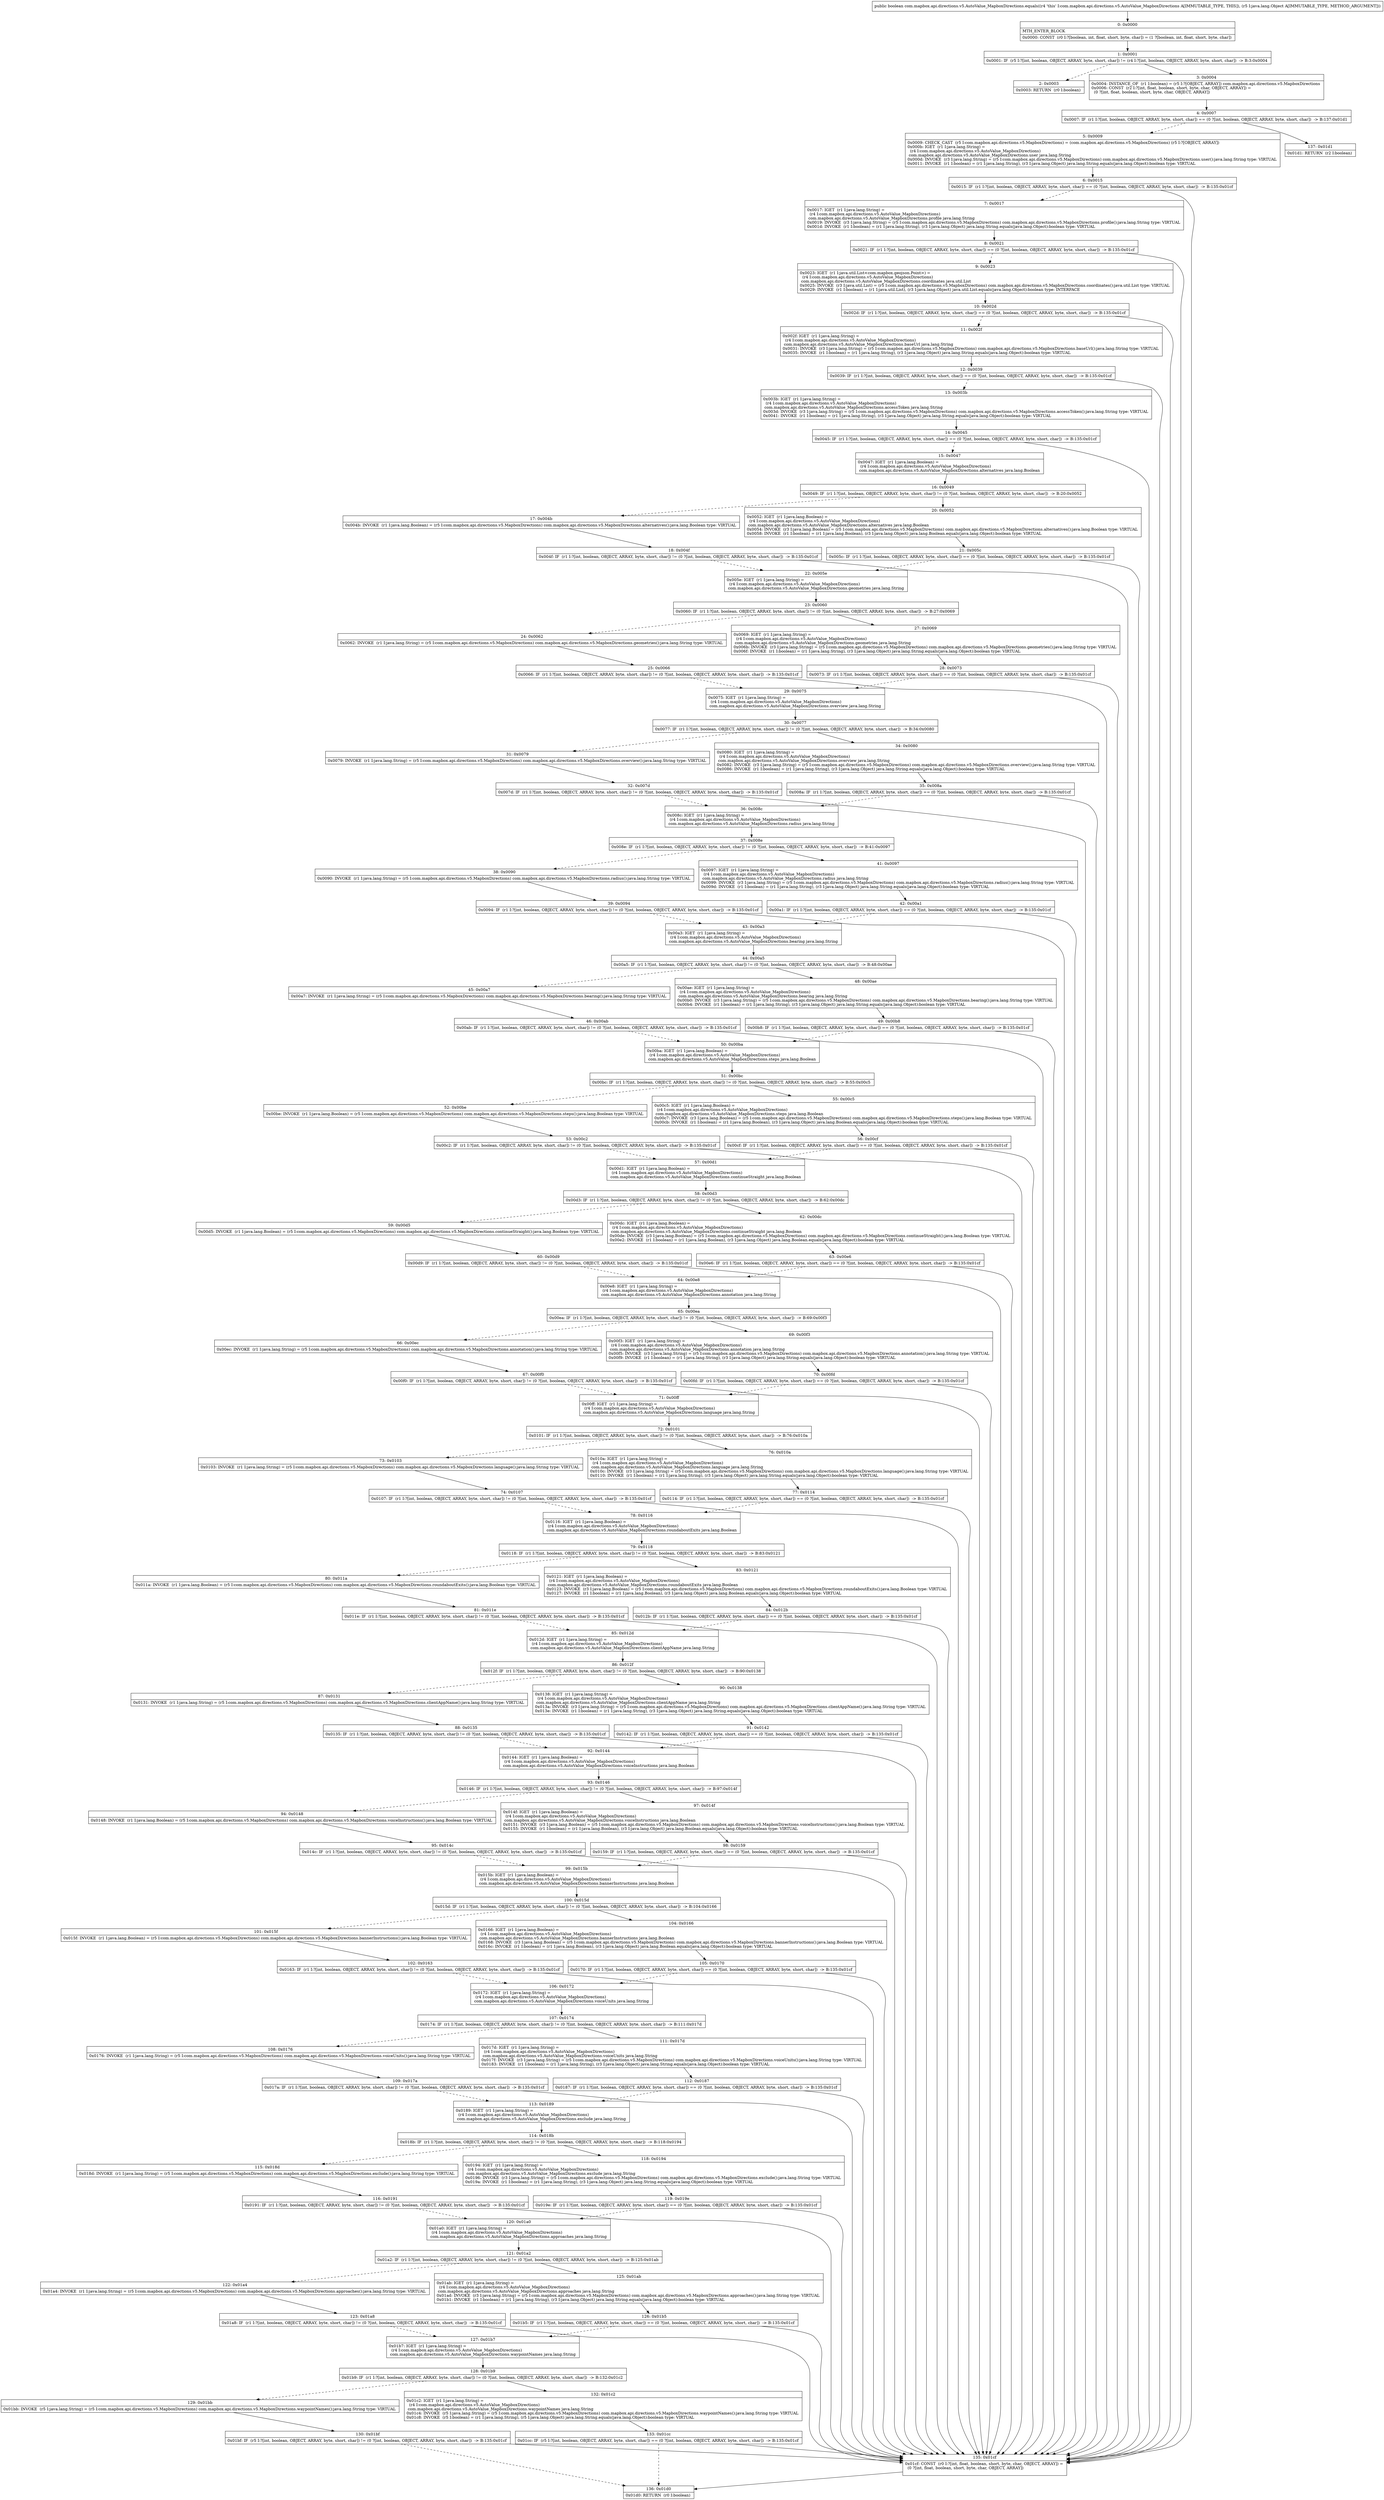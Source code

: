digraph "CFG forcom.mapbox.api.directions.v5.AutoValue_MapboxDirections.equals(Ljava\/lang\/Object;)Z" {
Node_0 [shape=record,label="{0\:\ 0x0000|MTH_ENTER_BLOCK\l|0x0000: CONST  (r0 I:?[boolean, int, float, short, byte, char]) = (1 ?[boolean, int, float, short, byte, char]) \l}"];
Node_1 [shape=record,label="{1\:\ 0x0001|0x0001: IF  (r5 I:?[int, boolean, OBJECT, ARRAY, byte, short, char]) != (r4 I:?[int, boolean, OBJECT, ARRAY, byte, short, char])  \-\> B:3:0x0004 \l}"];
Node_2 [shape=record,label="{2\:\ 0x0003|0x0003: RETURN  (r0 I:boolean) \l}"];
Node_3 [shape=record,label="{3\:\ 0x0004|0x0004: INSTANCE_OF  (r1 I:boolean) = (r5 I:?[OBJECT, ARRAY]) com.mapbox.api.directions.v5.MapboxDirections \l0x0006: CONST  (r2 I:?[int, float, boolean, short, byte, char, OBJECT, ARRAY]) = \l  (0 ?[int, float, boolean, short, byte, char, OBJECT, ARRAY])\l \l}"];
Node_4 [shape=record,label="{4\:\ 0x0007|0x0007: IF  (r1 I:?[int, boolean, OBJECT, ARRAY, byte, short, char]) == (0 ?[int, boolean, OBJECT, ARRAY, byte, short, char])  \-\> B:137:0x01d1 \l}"];
Node_5 [shape=record,label="{5\:\ 0x0009|0x0009: CHECK_CAST  (r5 I:com.mapbox.api.directions.v5.MapboxDirections) = (com.mapbox.api.directions.v5.MapboxDirections) (r5 I:?[OBJECT, ARRAY]) \l0x000b: IGET  (r1 I:java.lang.String) = \l  (r4 I:com.mapbox.api.directions.v5.AutoValue_MapboxDirections)\l com.mapbox.api.directions.v5.AutoValue_MapboxDirections.user java.lang.String \l0x000d: INVOKE  (r3 I:java.lang.String) = (r5 I:com.mapbox.api.directions.v5.MapboxDirections) com.mapbox.api.directions.v5.MapboxDirections.user():java.lang.String type: VIRTUAL \l0x0011: INVOKE  (r1 I:boolean) = (r1 I:java.lang.String), (r3 I:java.lang.Object) java.lang.String.equals(java.lang.Object):boolean type: VIRTUAL \l}"];
Node_6 [shape=record,label="{6\:\ 0x0015|0x0015: IF  (r1 I:?[int, boolean, OBJECT, ARRAY, byte, short, char]) == (0 ?[int, boolean, OBJECT, ARRAY, byte, short, char])  \-\> B:135:0x01cf \l}"];
Node_7 [shape=record,label="{7\:\ 0x0017|0x0017: IGET  (r1 I:java.lang.String) = \l  (r4 I:com.mapbox.api.directions.v5.AutoValue_MapboxDirections)\l com.mapbox.api.directions.v5.AutoValue_MapboxDirections.profile java.lang.String \l0x0019: INVOKE  (r3 I:java.lang.String) = (r5 I:com.mapbox.api.directions.v5.MapboxDirections) com.mapbox.api.directions.v5.MapboxDirections.profile():java.lang.String type: VIRTUAL \l0x001d: INVOKE  (r1 I:boolean) = (r1 I:java.lang.String), (r3 I:java.lang.Object) java.lang.String.equals(java.lang.Object):boolean type: VIRTUAL \l}"];
Node_8 [shape=record,label="{8\:\ 0x0021|0x0021: IF  (r1 I:?[int, boolean, OBJECT, ARRAY, byte, short, char]) == (0 ?[int, boolean, OBJECT, ARRAY, byte, short, char])  \-\> B:135:0x01cf \l}"];
Node_9 [shape=record,label="{9\:\ 0x0023|0x0023: IGET  (r1 I:java.util.List\<com.mapbox.geojson.Point\>) = \l  (r4 I:com.mapbox.api.directions.v5.AutoValue_MapboxDirections)\l com.mapbox.api.directions.v5.AutoValue_MapboxDirections.coordinates java.util.List \l0x0025: INVOKE  (r3 I:java.util.List) = (r5 I:com.mapbox.api.directions.v5.MapboxDirections) com.mapbox.api.directions.v5.MapboxDirections.coordinates():java.util.List type: VIRTUAL \l0x0029: INVOKE  (r1 I:boolean) = (r1 I:java.util.List), (r3 I:java.lang.Object) java.util.List.equals(java.lang.Object):boolean type: INTERFACE \l}"];
Node_10 [shape=record,label="{10\:\ 0x002d|0x002d: IF  (r1 I:?[int, boolean, OBJECT, ARRAY, byte, short, char]) == (0 ?[int, boolean, OBJECT, ARRAY, byte, short, char])  \-\> B:135:0x01cf \l}"];
Node_11 [shape=record,label="{11\:\ 0x002f|0x002f: IGET  (r1 I:java.lang.String) = \l  (r4 I:com.mapbox.api.directions.v5.AutoValue_MapboxDirections)\l com.mapbox.api.directions.v5.AutoValue_MapboxDirections.baseUrl java.lang.String \l0x0031: INVOKE  (r3 I:java.lang.String) = (r5 I:com.mapbox.api.directions.v5.MapboxDirections) com.mapbox.api.directions.v5.MapboxDirections.baseUrl():java.lang.String type: VIRTUAL \l0x0035: INVOKE  (r1 I:boolean) = (r1 I:java.lang.String), (r3 I:java.lang.Object) java.lang.String.equals(java.lang.Object):boolean type: VIRTUAL \l}"];
Node_12 [shape=record,label="{12\:\ 0x0039|0x0039: IF  (r1 I:?[int, boolean, OBJECT, ARRAY, byte, short, char]) == (0 ?[int, boolean, OBJECT, ARRAY, byte, short, char])  \-\> B:135:0x01cf \l}"];
Node_13 [shape=record,label="{13\:\ 0x003b|0x003b: IGET  (r1 I:java.lang.String) = \l  (r4 I:com.mapbox.api.directions.v5.AutoValue_MapboxDirections)\l com.mapbox.api.directions.v5.AutoValue_MapboxDirections.accessToken java.lang.String \l0x003d: INVOKE  (r3 I:java.lang.String) = (r5 I:com.mapbox.api.directions.v5.MapboxDirections) com.mapbox.api.directions.v5.MapboxDirections.accessToken():java.lang.String type: VIRTUAL \l0x0041: INVOKE  (r1 I:boolean) = (r1 I:java.lang.String), (r3 I:java.lang.Object) java.lang.String.equals(java.lang.Object):boolean type: VIRTUAL \l}"];
Node_14 [shape=record,label="{14\:\ 0x0045|0x0045: IF  (r1 I:?[int, boolean, OBJECT, ARRAY, byte, short, char]) == (0 ?[int, boolean, OBJECT, ARRAY, byte, short, char])  \-\> B:135:0x01cf \l}"];
Node_15 [shape=record,label="{15\:\ 0x0047|0x0047: IGET  (r1 I:java.lang.Boolean) = \l  (r4 I:com.mapbox.api.directions.v5.AutoValue_MapboxDirections)\l com.mapbox.api.directions.v5.AutoValue_MapboxDirections.alternatives java.lang.Boolean \l}"];
Node_16 [shape=record,label="{16\:\ 0x0049|0x0049: IF  (r1 I:?[int, boolean, OBJECT, ARRAY, byte, short, char]) != (0 ?[int, boolean, OBJECT, ARRAY, byte, short, char])  \-\> B:20:0x0052 \l}"];
Node_17 [shape=record,label="{17\:\ 0x004b|0x004b: INVOKE  (r1 I:java.lang.Boolean) = (r5 I:com.mapbox.api.directions.v5.MapboxDirections) com.mapbox.api.directions.v5.MapboxDirections.alternatives():java.lang.Boolean type: VIRTUAL \l}"];
Node_18 [shape=record,label="{18\:\ 0x004f|0x004f: IF  (r1 I:?[int, boolean, OBJECT, ARRAY, byte, short, char]) != (0 ?[int, boolean, OBJECT, ARRAY, byte, short, char])  \-\> B:135:0x01cf \l}"];
Node_20 [shape=record,label="{20\:\ 0x0052|0x0052: IGET  (r1 I:java.lang.Boolean) = \l  (r4 I:com.mapbox.api.directions.v5.AutoValue_MapboxDirections)\l com.mapbox.api.directions.v5.AutoValue_MapboxDirections.alternatives java.lang.Boolean \l0x0054: INVOKE  (r3 I:java.lang.Boolean) = (r5 I:com.mapbox.api.directions.v5.MapboxDirections) com.mapbox.api.directions.v5.MapboxDirections.alternatives():java.lang.Boolean type: VIRTUAL \l0x0058: INVOKE  (r1 I:boolean) = (r1 I:java.lang.Boolean), (r3 I:java.lang.Object) java.lang.Boolean.equals(java.lang.Object):boolean type: VIRTUAL \l}"];
Node_21 [shape=record,label="{21\:\ 0x005c|0x005c: IF  (r1 I:?[int, boolean, OBJECT, ARRAY, byte, short, char]) == (0 ?[int, boolean, OBJECT, ARRAY, byte, short, char])  \-\> B:135:0x01cf \l}"];
Node_22 [shape=record,label="{22\:\ 0x005e|0x005e: IGET  (r1 I:java.lang.String) = \l  (r4 I:com.mapbox.api.directions.v5.AutoValue_MapboxDirections)\l com.mapbox.api.directions.v5.AutoValue_MapboxDirections.geometries java.lang.String \l}"];
Node_23 [shape=record,label="{23\:\ 0x0060|0x0060: IF  (r1 I:?[int, boolean, OBJECT, ARRAY, byte, short, char]) != (0 ?[int, boolean, OBJECT, ARRAY, byte, short, char])  \-\> B:27:0x0069 \l}"];
Node_24 [shape=record,label="{24\:\ 0x0062|0x0062: INVOKE  (r1 I:java.lang.String) = (r5 I:com.mapbox.api.directions.v5.MapboxDirections) com.mapbox.api.directions.v5.MapboxDirections.geometries():java.lang.String type: VIRTUAL \l}"];
Node_25 [shape=record,label="{25\:\ 0x0066|0x0066: IF  (r1 I:?[int, boolean, OBJECT, ARRAY, byte, short, char]) != (0 ?[int, boolean, OBJECT, ARRAY, byte, short, char])  \-\> B:135:0x01cf \l}"];
Node_27 [shape=record,label="{27\:\ 0x0069|0x0069: IGET  (r1 I:java.lang.String) = \l  (r4 I:com.mapbox.api.directions.v5.AutoValue_MapboxDirections)\l com.mapbox.api.directions.v5.AutoValue_MapboxDirections.geometries java.lang.String \l0x006b: INVOKE  (r3 I:java.lang.String) = (r5 I:com.mapbox.api.directions.v5.MapboxDirections) com.mapbox.api.directions.v5.MapboxDirections.geometries():java.lang.String type: VIRTUAL \l0x006f: INVOKE  (r1 I:boolean) = (r1 I:java.lang.String), (r3 I:java.lang.Object) java.lang.String.equals(java.lang.Object):boolean type: VIRTUAL \l}"];
Node_28 [shape=record,label="{28\:\ 0x0073|0x0073: IF  (r1 I:?[int, boolean, OBJECT, ARRAY, byte, short, char]) == (0 ?[int, boolean, OBJECT, ARRAY, byte, short, char])  \-\> B:135:0x01cf \l}"];
Node_29 [shape=record,label="{29\:\ 0x0075|0x0075: IGET  (r1 I:java.lang.String) = \l  (r4 I:com.mapbox.api.directions.v5.AutoValue_MapboxDirections)\l com.mapbox.api.directions.v5.AutoValue_MapboxDirections.overview java.lang.String \l}"];
Node_30 [shape=record,label="{30\:\ 0x0077|0x0077: IF  (r1 I:?[int, boolean, OBJECT, ARRAY, byte, short, char]) != (0 ?[int, boolean, OBJECT, ARRAY, byte, short, char])  \-\> B:34:0x0080 \l}"];
Node_31 [shape=record,label="{31\:\ 0x0079|0x0079: INVOKE  (r1 I:java.lang.String) = (r5 I:com.mapbox.api.directions.v5.MapboxDirections) com.mapbox.api.directions.v5.MapboxDirections.overview():java.lang.String type: VIRTUAL \l}"];
Node_32 [shape=record,label="{32\:\ 0x007d|0x007d: IF  (r1 I:?[int, boolean, OBJECT, ARRAY, byte, short, char]) != (0 ?[int, boolean, OBJECT, ARRAY, byte, short, char])  \-\> B:135:0x01cf \l}"];
Node_34 [shape=record,label="{34\:\ 0x0080|0x0080: IGET  (r1 I:java.lang.String) = \l  (r4 I:com.mapbox.api.directions.v5.AutoValue_MapboxDirections)\l com.mapbox.api.directions.v5.AutoValue_MapboxDirections.overview java.lang.String \l0x0082: INVOKE  (r3 I:java.lang.String) = (r5 I:com.mapbox.api.directions.v5.MapboxDirections) com.mapbox.api.directions.v5.MapboxDirections.overview():java.lang.String type: VIRTUAL \l0x0086: INVOKE  (r1 I:boolean) = (r1 I:java.lang.String), (r3 I:java.lang.Object) java.lang.String.equals(java.lang.Object):boolean type: VIRTUAL \l}"];
Node_35 [shape=record,label="{35\:\ 0x008a|0x008a: IF  (r1 I:?[int, boolean, OBJECT, ARRAY, byte, short, char]) == (0 ?[int, boolean, OBJECT, ARRAY, byte, short, char])  \-\> B:135:0x01cf \l}"];
Node_36 [shape=record,label="{36\:\ 0x008c|0x008c: IGET  (r1 I:java.lang.String) = \l  (r4 I:com.mapbox.api.directions.v5.AutoValue_MapboxDirections)\l com.mapbox.api.directions.v5.AutoValue_MapboxDirections.radius java.lang.String \l}"];
Node_37 [shape=record,label="{37\:\ 0x008e|0x008e: IF  (r1 I:?[int, boolean, OBJECT, ARRAY, byte, short, char]) != (0 ?[int, boolean, OBJECT, ARRAY, byte, short, char])  \-\> B:41:0x0097 \l}"];
Node_38 [shape=record,label="{38\:\ 0x0090|0x0090: INVOKE  (r1 I:java.lang.String) = (r5 I:com.mapbox.api.directions.v5.MapboxDirections) com.mapbox.api.directions.v5.MapboxDirections.radius():java.lang.String type: VIRTUAL \l}"];
Node_39 [shape=record,label="{39\:\ 0x0094|0x0094: IF  (r1 I:?[int, boolean, OBJECT, ARRAY, byte, short, char]) != (0 ?[int, boolean, OBJECT, ARRAY, byte, short, char])  \-\> B:135:0x01cf \l}"];
Node_41 [shape=record,label="{41\:\ 0x0097|0x0097: IGET  (r1 I:java.lang.String) = \l  (r4 I:com.mapbox.api.directions.v5.AutoValue_MapboxDirections)\l com.mapbox.api.directions.v5.AutoValue_MapboxDirections.radius java.lang.String \l0x0099: INVOKE  (r3 I:java.lang.String) = (r5 I:com.mapbox.api.directions.v5.MapboxDirections) com.mapbox.api.directions.v5.MapboxDirections.radius():java.lang.String type: VIRTUAL \l0x009d: INVOKE  (r1 I:boolean) = (r1 I:java.lang.String), (r3 I:java.lang.Object) java.lang.String.equals(java.lang.Object):boolean type: VIRTUAL \l}"];
Node_42 [shape=record,label="{42\:\ 0x00a1|0x00a1: IF  (r1 I:?[int, boolean, OBJECT, ARRAY, byte, short, char]) == (0 ?[int, boolean, OBJECT, ARRAY, byte, short, char])  \-\> B:135:0x01cf \l}"];
Node_43 [shape=record,label="{43\:\ 0x00a3|0x00a3: IGET  (r1 I:java.lang.String) = \l  (r4 I:com.mapbox.api.directions.v5.AutoValue_MapboxDirections)\l com.mapbox.api.directions.v5.AutoValue_MapboxDirections.bearing java.lang.String \l}"];
Node_44 [shape=record,label="{44\:\ 0x00a5|0x00a5: IF  (r1 I:?[int, boolean, OBJECT, ARRAY, byte, short, char]) != (0 ?[int, boolean, OBJECT, ARRAY, byte, short, char])  \-\> B:48:0x00ae \l}"];
Node_45 [shape=record,label="{45\:\ 0x00a7|0x00a7: INVOKE  (r1 I:java.lang.String) = (r5 I:com.mapbox.api.directions.v5.MapboxDirections) com.mapbox.api.directions.v5.MapboxDirections.bearing():java.lang.String type: VIRTUAL \l}"];
Node_46 [shape=record,label="{46\:\ 0x00ab|0x00ab: IF  (r1 I:?[int, boolean, OBJECT, ARRAY, byte, short, char]) != (0 ?[int, boolean, OBJECT, ARRAY, byte, short, char])  \-\> B:135:0x01cf \l}"];
Node_48 [shape=record,label="{48\:\ 0x00ae|0x00ae: IGET  (r1 I:java.lang.String) = \l  (r4 I:com.mapbox.api.directions.v5.AutoValue_MapboxDirections)\l com.mapbox.api.directions.v5.AutoValue_MapboxDirections.bearing java.lang.String \l0x00b0: INVOKE  (r3 I:java.lang.String) = (r5 I:com.mapbox.api.directions.v5.MapboxDirections) com.mapbox.api.directions.v5.MapboxDirections.bearing():java.lang.String type: VIRTUAL \l0x00b4: INVOKE  (r1 I:boolean) = (r1 I:java.lang.String), (r3 I:java.lang.Object) java.lang.String.equals(java.lang.Object):boolean type: VIRTUAL \l}"];
Node_49 [shape=record,label="{49\:\ 0x00b8|0x00b8: IF  (r1 I:?[int, boolean, OBJECT, ARRAY, byte, short, char]) == (0 ?[int, boolean, OBJECT, ARRAY, byte, short, char])  \-\> B:135:0x01cf \l}"];
Node_50 [shape=record,label="{50\:\ 0x00ba|0x00ba: IGET  (r1 I:java.lang.Boolean) = \l  (r4 I:com.mapbox.api.directions.v5.AutoValue_MapboxDirections)\l com.mapbox.api.directions.v5.AutoValue_MapboxDirections.steps java.lang.Boolean \l}"];
Node_51 [shape=record,label="{51\:\ 0x00bc|0x00bc: IF  (r1 I:?[int, boolean, OBJECT, ARRAY, byte, short, char]) != (0 ?[int, boolean, OBJECT, ARRAY, byte, short, char])  \-\> B:55:0x00c5 \l}"];
Node_52 [shape=record,label="{52\:\ 0x00be|0x00be: INVOKE  (r1 I:java.lang.Boolean) = (r5 I:com.mapbox.api.directions.v5.MapboxDirections) com.mapbox.api.directions.v5.MapboxDirections.steps():java.lang.Boolean type: VIRTUAL \l}"];
Node_53 [shape=record,label="{53\:\ 0x00c2|0x00c2: IF  (r1 I:?[int, boolean, OBJECT, ARRAY, byte, short, char]) != (0 ?[int, boolean, OBJECT, ARRAY, byte, short, char])  \-\> B:135:0x01cf \l}"];
Node_55 [shape=record,label="{55\:\ 0x00c5|0x00c5: IGET  (r1 I:java.lang.Boolean) = \l  (r4 I:com.mapbox.api.directions.v5.AutoValue_MapboxDirections)\l com.mapbox.api.directions.v5.AutoValue_MapboxDirections.steps java.lang.Boolean \l0x00c7: INVOKE  (r3 I:java.lang.Boolean) = (r5 I:com.mapbox.api.directions.v5.MapboxDirections) com.mapbox.api.directions.v5.MapboxDirections.steps():java.lang.Boolean type: VIRTUAL \l0x00cb: INVOKE  (r1 I:boolean) = (r1 I:java.lang.Boolean), (r3 I:java.lang.Object) java.lang.Boolean.equals(java.lang.Object):boolean type: VIRTUAL \l}"];
Node_56 [shape=record,label="{56\:\ 0x00cf|0x00cf: IF  (r1 I:?[int, boolean, OBJECT, ARRAY, byte, short, char]) == (0 ?[int, boolean, OBJECT, ARRAY, byte, short, char])  \-\> B:135:0x01cf \l}"];
Node_57 [shape=record,label="{57\:\ 0x00d1|0x00d1: IGET  (r1 I:java.lang.Boolean) = \l  (r4 I:com.mapbox.api.directions.v5.AutoValue_MapboxDirections)\l com.mapbox.api.directions.v5.AutoValue_MapboxDirections.continueStraight java.lang.Boolean \l}"];
Node_58 [shape=record,label="{58\:\ 0x00d3|0x00d3: IF  (r1 I:?[int, boolean, OBJECT, ARRAY, byte, short, char]) != (0 ?[int, boolean, OBJECT, ARRAY, byte, short, char])  \-\> B:62:0x00dc \l}"];
Node_59 [shape=record,label="{59\:\ 0x00d5|0x00d5: INVOKE  (r1 I:java.lang.Boolean) = (r5 I:com.mapbox.api.directions.v5.MapboxDirections) com.mapbox.api.directions.v5.MapboxDirections.continueStraight():java.lang.Boolean type: VIRTUAL \l}"];
Node_60 [shape=record,label="{60\:\ 0x00d9|0x00d9: IF  (r1 I:?[int, boolean, OBJECT, ARRAY, byte, short, char]) != (0 ?[int, boolean, OBJECT, ARRAY, byte, short, char])  \-\> B:135:0x01cf \l}"];
Node_62 [shape=record,label="{62\:\ 0x00dc|0x00dc: IGET  (r1 I:java.lang.Boolean) = \l  (r4 I:com.mapbox.api.directions.v5.AutoValue_MapboxDirections)\l com.mapbox.api.directions.v5.AutoValue_MapboxDirections.continueStraight java.lang.Boolean \l0x00de: INVOKE  (r3 I:java.lang.Boolean) = (r5 I:com.mapbox.api.directions.v5.MapboxDirections) com.mapbox.api.directions.v5.MapboxDirections.continueStraight():java.lang.Boolean type: VIRTUAL \l0x00e2: INVOKE  (r1 I:boolean) = (r1 I:java.lang.Boolean), (r3 I:java.lang.Object) java.lang.Boolean.equals(java.lang.Object):boolean type: VIRTUAL \l}"];
Node_63 [shape=record,label="{63\:\ 0x00e6|0x00e6: IF  (r1 I:?[int, boolean, OBJECT, ARRAY, byte, short, char]) == (0 ?[int, boolean, OBJECT, ARRAY, byte, short, char])  \-\> B:135:0x01cf \l}"];
Node_64 [shape=record,label="{64\:\ 0x00e8|0x00e8: IGET  (r1 I:java.lang.String) = \l  (r4 I:com.mapbox.api.directions.v5.AutoValue_MapboxDirections)\l com.mapbox.api.directions.v5.AutoValue_MapboxDirections.annotation java.lang.String \l}"];
Node_65 [shape=record,label="{65\:\ 0x00ea|0x00ea: IF  (r1 I:?[int, boolean, OBJECT, ARRAY, byte, short, char]) != (0 ?[int, boolean, OBJECT, ARRAY, byte, short, char])  \-\> B:69:0x00f3 \l}"];
Node_66 [shape=record,label="{66\:\ 0x00ec|0x00ec: INVOKE  (r1 I:java.lang.String) = (r5 I:com.mapbox.api.directions.v5.MapboxDirections) com.mapbox.api.directions.v5.MapboxDirections.annotation():java.lang.String type: VIRTUAL \l}"];
Node_67 [shape=record,label="{67\:\ 0x00f0|0x00f0: IF  (r1 I:?[int, boolean, OBJECT, ARRAY, byte, short, char]) != (0 ?[int, boolean, OBJECT, ARRAY, byte, short, char])  \-\> B:135:0x01cf \l}"];
Node_69 [shape=record,label="{69\:\ 0x00f3|0x00f3: IGET  (r1 I:java.lang.String) = \l  (r4 I:com.mapbox.api.directions.v5.AutoValue_MapboxDirections)\l com.mapbox.api.directions.v5.AutoValue_MapboxDirections.annotation java.lang.String \l0x00f5: INVOKE  (r3 I:java.lang.String) = (r5 I:com.mapbox.api.directions.v5.MapboxDirections) com.mapbox.api.directions.v5.MapboxDirections.annotation():java.lang.String type: VIRTUAL \l0x00f9: INVOKE  (r1 I:boolean) = (r1 I:java.lang.String), (r3 I:java.lang.Object) java.lang.String.equals(java.lang.Object):boolean type: VIRTUAL \l}"];
Node_70 [shape=record,label="{70\:\ 0x00fd|0x00fd: IF  (r1 I:?[int, boolean, OBJECT, ARRAY, byte, short, char]) == (0 ?[int, boolean, OBJECT, ARRAY, byte, short, char])  \-\> B:135:0x01cf \l}"];
Node_71 [shape=record,label="{71\:\ 0x00ff|0x00ff: IGET  (r1 I:java.lang.String) = \l  (r4 I:com.mapbox.api.directions.v5.AutoValue_MapboxDirections)\l com.mapbox.api.directions.v5.AutoValue_MapboxDirections.language java.lang.String \l}"];
Node_72 [shape=record,label="{72\:\ 0x0101|0x0101: IF  (r1 I:?[int, boolean, OBJECT, ARRAY, byte, short, char]) != (0 ?[int, boolean, OBJECT, ARRAY, byte, short, char])  \-\> B:76:0x010a \l}"];
Node_73 [shape=record,label="{73\:\ 0x0103|0x0103: INVOKE  (r1 I:java.lang.String) = (r5 I:com.mapbox.api.directions.v5.MapboxDirections) com.mapbox.api.directions.v5.MapboxDirections.language():java.lang.String type: VIRTUAL \l}"];
Node_74 [shape=record,label="{74\:\ 0x0107|0x0107: IF  (r1 I:?[int, boolean, OBJECT, ARRAY, byte, short, char]) != (0 ?[int, boolean, OBJECT, ARRAY, byte, short, char])  \-\> B:135:0x01cf \l}"];
Node_76 [shape=record,label="{76\:\ 0x010a|0x010a: IGET  (r1 I:java.lang.String) = \l  (r4 I:com.mapbox.api.directions.v5.AutoValue_MapboxDirections)\l com.mapbox.api.directions.v5.AutoValue_MapboxDirections.language java.lang.String \l0x010c: INVOKE  (r3 I:java.lang.String) = (r5 I:com.mapbox.api.directions.v5.MapboxDirections) com.mapbox.api.directions.v5.MapboxDirections.language():java.lang.String type: VIRTUAL \l0x0110: INVOKE  (r1 I:boolean) = (r1 I:java.lang.String), (r3 I:java.lang.Object) java.lang.String.equals(java.lang.Object):boolean type: VIRTUAL \l}"];
Node_77 [shape=record,label="{77\:\ 0x0114|0x0114: IF  (r1 I:?[int, boolean, OBJECT, ARRAY, byte, short, char]) == (0 ?[int, boolean, OBJECT, ARRAY, byte, short, char])  \-\> B:135:0x01cf \l}"];
Node_78 [shape=record,label="{78\:\ 0x0116|0x0116: IGET  (r1 I:java.lang.Boolean) = \l  (r4 I:com.mapbox.api.directions.v5.AutoValue_MapboxDirections)\l com.mapbox.api.directions.v5.AutoValue_MapboxDirections.roundaboutExits java.lang.Boolean \l}"];
Node_79 [shape=record,label="{79\:\ 0x0118|0x0118: IF  (r1 I:?[int, boolean, OBJECT, ARRAY, byte, short, char]) != (0 ?[int, boolean, OBJECT, ARRAY, byte, short, char])  \-\> B:83:0x0121 \l}"];
Node_80 [shape=record,label="{80\:\ 0x011a|0x011a: INVOKE  (r1 I:java.lang.Boolean) = (r5 I:com.mapbox.api.directions.v5.MapboxDirections) com.mapbox.api.directions.v5.MapboxDirections.roundaboutExits():java.lang.Boolean type: VIRTUAL \l}"];
Node_81 [shape=record,label="{81\:\ 0x011e|0x011e: IF  (r1 I:?[int, boolean, OBJECT, ARRAY, byte, short, char]) != (0 ?[int, boolean, OBJECT, ARRAY, byte, short, char])  \-\> B:135:0x01cf \l}"];
Node_83 [shape=record,label="{83\:\ 0x0121|0x0121: IGET  (r1 I:java.lang.Boolean) = \l  (r4 I:com.mapbox.api.directions.v5.AutoValue_MapboxDirections)\l com.mapbox.api.directions.v5.AutoValue_MapboxDirections.roundaboutExits java.lang.Boolean \l0x0123: INVOKE  (r3 I:java.lang.Boolean) = (r5 I:com.mapbox.api.directions.v5.MapboxDirections) com.mapbox.api.directions.v5.MapboxDirections.roundaboutExits():java.lang.Boolean type: VIRTUAL \l0x0127: INVOKE  (r1 I:boolean) = (r1 I:java.lang.Boolean), (r3 I:java.lang.Object) java.lang.Boolean.equals(java.lang.Object):boolean type: VIRTUAL \l}"];
Node_84 [shape=record,label="{84\:\ 0x012b|0x012b: IF  (r1 I:?[int, boolean, OBJECT, ARRAY, byte, short, char]) == (0 ?[int, boolean, OBJECT, ARRAY, byte, short, char])  \-\> B:135:0x01cf \l}"];
Node_85 [shape=record,label="{85\:\ 0x012d|0x012d: IGET  (r1 I:java.lang.String) = \l  (r4 I:com.mapbox.api.directions.v5.AutoValue_MapboxDirections)\l com.mapbox.api.directions.v5.AutoValue_MapboxDirections.clientAppName java.lang.String \l}"];
Node_86 [shape=record,label="{86\:\ 0x012f|0x012f: IF  (r1 I:?[int, boolean, OBJECT, ARRAY, byte, short, char]) != (0 ?[int, boolean, OBJECT, ARRAY, byte, short, char])  \-\> B:90:0x0138 \l}"];
Node_87 [shape=record,label="{87\:\ 0x0131|0x0131: INVOKE  (r1 I:java.lang.String) = (r5 I:com.mapbox.api.directions.v5.MapboxDirections) com.mapbox.api.directions.v5.MapboxDirections.clientAppName():java.lang.String type: VIRTUAL \l}"];
Node_88 [shape=record,label="{88\:\ 0x0135|0x0135: IF  (r1 I:?[int, boolean, OBJECT, ARRAY, byte, short, char]) != (0 ?[int, boolean, OBJECT, ARRAY, byte, short, char])  \-\> B:135:0x01cf \l}"];
Node_90 [shape=record,label="{90\:\ 0x0138|0x0138: IGET  (r1 I:java.lang.String) = \l  (r4 I:com.mapbox.api.directions.v5.AutoValue_MapboxDirections)\l com.mapbox.api.directions.v5.AutoValue_MapboxDirections.clientAppName java.lang.String \l0x013a: INVOKE  (r3 I:java.lang.String) = (r5 I:com.mapbox.api.directions.v5.MapboxDirections) com.mapbox.api.directions.v5.MapboxDirections.clientAppName():java.lang.String type: VIRTUAL \l0x013e: INVOKE  (r1 I:boolean) = (r1 I:java.lang.String), (r3 I:java.lang.Object) java.lang.String.equals(java.lang.Object):boolean type: VIRTUAL \l}"];
Node_91 [shape=record,label="{91\:\ 0x0142|0x0142: IF  (r1 I:?[int, boolean, OBJECT, ARRAY, byte, short, char]) == (0 ?[int, boolean, OBJECT, ARRAY, byte, short, char])  \-\> B:135:0x01cf \l}"];
Node_92 [shape=record,label="{92\:\ 0x0144|0x0144: IGET  (r1 I:java.lang.Boolean) = \l  (r4 I:com.mapbox.api.directions.v5.AutoValue_MapboxDirections)\l com.mapbox.api.directions.v5.AutoValue_MapboxDirections.voiceInstructions java.lang.Boolean \l}"];
Node_93 [shape=record,label="{93\:\ 0x0146|0x0146: IF  (r1 I:?[int, boolean, OBJECT, ARRAY, byte, short, char]) != (0 ?[int, boolean, OBJECT, ARRAY, byte, short, char])  \-\> B:97:0x014f \l}"];
Node_94 [shape=record,label="{94\:\ 0x0148|0x0148: INVOKE  (r1 I:java.lang.Boolean) = (r5 I:com.mapbox.api.directions.v5.MapboxDirections) com.mapbox.api.directions.v5.MapboxDirections.voiceInstructions():java.lang.Boolean type: VIRTUAL \l}"];
Node_95 [shape=record,label="{95\:\ 0x014c|0x014c: IF  (r1 I:?[int, boolean, OBJECT, ARRAY, byte, short, char]) != (0 ?[int, boolean, OBJECT, ARRAY, byte, short, char])  \-\> B:135:0x01cf \l}"];
Node_97 [shape=record,label="{97\:\ 0x014f|0x014f: IGET  (r1 I:java.lang.Boolean) = \l  (r4 I:com.mapbox.api.directions.v5.AutoValue_MapboxDirections)\l com.mapbox.api.directions.v5.AutoValue_MapboxDirections.voiceInstructions java.lang.Boolean \l0x0151: INVOKE  (r3 I:java.lang.Boolean) = (r5 I:com.mapbox.api.directions.v5.MapboxDirections) com.mapbox.api.directions.v5.MapboxDirections.voiceInstructions():java.lang.Boolean type: VIRTUAL \l0x0155: INVOKE  (r1 I:boolean) = (r1 I:java.lang.Boolean), (r3 I:java.lang.Object) java.lang.Boolean.equals(java.lang.Object):boolean type: VIRTUAL \l}"];
Node_98 [shape=record,label="{98\:\ 0x0159|0x0159: IF  (r1 I:?[int, boolean, OBJECT, ARRAY, byte, short, char]) == (0 ?[int, boolean, OBJECT, ARRAY, byte, short, char])  \-\> B:135:0x01cf \l}"];
Node_99 [shape=record,label="{99\:\ 0x015b|0x015b: IGET  (r1 I:java.lang.Boolean) = \l  (r4 I:com.mapbox.api.directions.v5.AutoValue_MapboxDirections)\l com.mapbox.api.directions.v5.AutoValue_MapboxDirections.bannerInstructions java.lang.Boolean \l}"];
Node_100 [shape=record,label="{100\:\ 0x015d|0x015d: IF  (r1 I:?[int, boolean, OBJECT, ARRAY, byte, short, char]) != (0 ?[int, boolean, OBJECT, ARRAY, byte, short, char])  \-\> B:104:0x0166 \l}"];
Node_101 [shape=record,label="{101\:\ 0x015f|0x015f: INVOKE  (r1 I:java.lang.Boolean) = (r5 I:com.mapbox.api.directions.v5.MapboxDirections) com.mapbox.api.directions.v5.MapboxDirections.bannerInstructions():java.lang.Boolean type: VIRTUAL \l}"];
Node_102 [shape=record,label="{102\:\ 0x0163|0x0163: IF  (r1 I:?[int, boolean, OBJECT, ARRAY, byte, short, char]) != (0 ?[int, boolean, OBJECT, ARRAY, byte, short, char])  \-\> B:135:0x01cf \l}"];
Node_104 [shape=record,label="{104\:\ 0x0166|0x0166: IGET  (r1 I:java.lang.Boolean) = \l  (r4 I:com.mapbox.api.directions.v5.AutoValue_MapboxDirections)\l com.mapbox.api.directions.v5.AutoValue_MapboxDirections.bannerInstructions java.lang.Boolean \l0x0168: INVOKE  (r3 I:java.lang.Boolean) = (r5 I:com.mapbox.api.directions.v5.MapboxDirections) com.mapbox.api.directions.v5.MapboxDirections.bannerInstructions():java.lang.Boolean type: VIRTUAL \l0x016c: INVOKE  (r1 I:boolean) = (r1 I:java.lang.Boolean), (r3 I:java.lang.Object) java.lang.Boolean.equals(java.lang.Object):boolean type: VIRTUAL \l}"];
Node_105 [shape=record,label="{105\:\ 0x0170|0x0170: IF  (r1 I:?[int, boolean, OBJECT, ARRAY, byte, short, char]) == (0 ?[int, boolean, OBJECT, ARRAY, byte, short, char])  \-\> B:135:0x01cf \l}"];
Node_106 [shape=record,label="{106\:\ 0x0172|0x0172: IGET  (r1 I:java.lang.String) = \l  (r4 I:com.mapbox.api.directions.v5.AutoValue_MapboxDirections)\l com.mapbox.api.directions.v5.AutoValue_MapboxDirections.voiceUnits java.lang.String \l}"];
Node_107 [shape=record,label="{107\:\ 0x0174|0x0174: IF  (r1 I:?[int, boolean, OBJECT, ARRAY, byte, short, char]) != (0 ?[int, boolean, OBJECT, ARRAY, byte, short, char])  \-\> B:111:0x017d \l}"];
Node_108 [shape=record,label="{108\:\ 0x0176|0x0176: INVOKE  (r1 I:java.lang.String) = (r5 I:com.mapbox.api.directions.v5.MapboxDirections) com.mapbox.api.directions.v5.MapboxDirections.voiceUnits():java.lang.String type: VIRTUAL \l}"];
Node_109 [shape=record,label="{109\:\ 0x017a|0x017a: IF  (r1 I:?[int, boolean, OBJECT, ARRAY, byte, short, char]) != (0 ?[int, boolean, OBJECT, ARRAY, byte, short, char])  \-\> B:135:0x01cf \l}"];
Node_111 [shape=record,label="{111\:\ 0x017d|0x017d: IGET  (r1 I:java.lang.String) = \l  (r4 I:com.mapbox.api.directions.v5.AutoValue_MapboxDirections)\l com.mapbox.api.directions.v5.AutoValue_MapboxDirections.voiceUnits java.lang.String \l0x017f: INVOKE  (r3 I:java.lang.String) = (r5 I:com.mapbox.api.directions.v5.MapboxDirections) com.mapbox.api.directions.v5.MapboxDirections.voiceUnits():java.lang.String type: VIRTUAL \l0x0183: INVOKE  (r1 I:boolean) = (r1 I:java.lang.String), (r3 I:java.lang.Object) java.lang.String.equals(java.lang.Object):boolean type: VIRTUAL \l}"];
Node_112 [shape=record,label="{112\:\ 0x0187|0x0187: IF  (r1 I:?[int, boolean, OBJECT, ARRAY, byte, short, char]) == (0 ?[int, boolean, OBJECT, ARRAY, byte, short, char])  \-\> B:135:0x01cf \l}"];
Node_113 [shape=record,label="{113\:\ 0x0189|0x0189: IGET  (r1 I:java.lang.String) = \l  (r4 I:com.mapbox.api.directions.v5.AutoValue_MapboxDirections)\l com.mapbox.api.directions.v5.AutoValue_MapboxDirections.exclude java.lang.String \l}"];
Node_114 [shape=record,label="{114\:\ 0x018b|0x018b: IF  (r1 I:?[int, boolean, OBJECT, ARRAY, byte, short, char]) != (0 ?[int, boolean, OBJECT, ARRAY, byte, short, char])  \-\> B:118:0x0194 \l}"];
Node_115 [shape=record,label="{115\:\ 0x018d|0x018d: INVOKE  (r1 I:java.lang.String) = (r5 I:com.mapbox.api.directions.v5.MapboxDirections) com.mapbox.api.directions.v5.MapboxDirections.exclude():java.lang.String type: VIRTUAL \l}"];
Node_116 [shape=record,label="{116\:\ 0x0191|0x0191: IF  (r1 I:?[int, boolean, OBJECT, ARRAY, byte, short, char]) != (0 ?[int, boolean, OBJECT, ARRAY, byte, short, char])  \-\> B:135:0x01cf \l}"];
Node_118 [shape=record,label="{118\:\ 0x0194|0x0194: IGET  (r1 I:java.lang.String) = \l  (r4 I:com.mapbox.api.directions.v5.AutoValue_MapboxDirections)\l com.mapbox.api.directions.v5.AutoValue_MapboxDirections.exclude java.lang.String \l0x0196: INVOKE  (r3 I:java.lang.String) = (r5 I:com.mapbox.api.directions.v5.MapboxDirections) com.mapbox.api.directions.v5.MapboxDirections.exclude():java.lang.String type: VIRTUAL \l0x019a: INVOKE  (r1 I:boolean) = (r1 I:java.lang.String), (r3 I:java.lang.Object) java.lang.String.equals(java.lang.Object):boolean type: VIRTUAL \l}"];
Node_119 [shape=record,label="{119\:\ 0x019e|0x019e: IF  (r1 I:?[int, boolean, OBJECT, ARRAY, byte, short, char]) == (0 ?[int, boolean, OBJECT, ARRAY, byte, short, char])  \-\> B:135:0x01cf \l}"];
Node_120 [shape=record,label="{120\:\ 0x01a0|0x01a0: IGET  (r1 I:java.lang.String) = \l  (r4 I:com.mapbox.api.directions.v5.AutoValue_MapboxDirections)\l com.mapbox.api.directions.v5.AutoValue_MapboxDirections.approaches java.lang.String \l}"];
Node_121 [shape=record,label="{121\:\ 0x01a2|0x01a2: IF  (r1 I:?[int, boolean, OBJECT, ARRAY, byte, short, char]) != (0 ?[int, boolean, OBJECT, ARRAY, byte, short, char])  \-\> B:125:0x01ab \l}"];
Node_122 [shape=record,label="{122\:\ 0x01a4|0x01a4: INVOKE  (r1 I:java.lang.String) = (r5 I:com.mapbox.api.directions.v5.MapboxDirections) com.mapbox.api.directions.v5.MapboxDirections.approaches():java.lang.String type: VIRTUAL \l}"];
Node_123 [shape=record,label="{123\:\ 0x01a8|0x01a8: IF  (r1 I:?[int, boolean, OBJECT, ARRAY, byte, short, char]) != (0 ?[int, boolean, OBJECT, ARRAY, byte, short, char])  \-\> B:135:0x01cf \l}"];
Node_125 [shape=record,label="{125\:\ 0x01ab|0x01ab: IGET  (r1 I:java.lang.String) = \l  (r4 I:com.mapbox.api.directions.v5.AutoValue_MapboxDirections)\l com.mapbox.api.directions.v5.AutoValue_MapboxDirections.approaches java.lang.String \l0x01ad: INVOKE  (r3 I:java.lang.String) = (r5 I:com.mapbox.api.directions.v5.MapboxDirections) com.mapbox.api.directions.v5.MapboxDirections.approaches():java.lang.String type: VIRTUAL \l0x01b1: INVOKE  (r1 I:boolean) = (r1 I:java.lang.String), (r3 I:java.lang.Object) java.lang.String.equals(java.lang.Object):boolean type: VIRTUAL \l}"];
Node_126 [shape=record,label="{126\:\ 0x01b5|0x01b5: IF  (r1 I:?[int, boolean, OBJECT, ARRAY, byte, short, char]) == (0 ?[int, boolean, OBJECT, ARRAY, byte, short, char])  \-\> B:135:0x01cf \l}"];
Node_127 [shape=record,label="{127\:\ 0x01b7|0x01b7: IGET  (r1 I:java.lang.String) = \l  (r4 I:com.mapbox.api.directions.v5.AutoValue_MapboxDirections)\l com.mapbox.api.directions.v5.AutoValue_MapboxDirections.waypointNames java.lang.String \l}"];
Node_128 [shape=record,label="{128\:\ 0x01b9|0x01b9: IF  (r1 I:?[int, boolean, OBJECT, ARRAY, byte, short, char]) != (0 ?[int, boolean, OBJECT, ARRAY, byte, short, char])  \-\> B:132:0x01c2 \l}"];
Node_129 [shape=record,label="{129\:\ 0x01bb|0x01bb: INVOKE  (r5 I:java.lang.String) = (r5 I:com.mapbox.api.directions.v5.MapboxDirections) com.mapbox.api.directions.v5.MapboxDirections.waypointNames():java.lang.String type: VIRTUAL \l}"];
Node_130 [shape=record,label="{130\:\ 0x01bf|0x01bf: IF  (r5 I:?[int, boolean, OBJECT, ARRAY, byte, short, char]) != (0 ?[int, boolean, OBJECT, ARRAY, byte, short, char])  \-\> B:135:0x01cf \l}"];
Node_132 [shape=record,label="{132\:\ 0x01c2|0x01c2: IGET  (r1 I:java.lang.String) = \l  (r4 I:com.mapbox.api.directions.v5.AutoValue_MapboxDirections)\l com.mapbox.api.directions.v5.AutoValue_MapboxDirections.waypointNames java.lang.String \l0x01c4: INVOKE  (r5 I:java.lang.String) = (r5 I:com.mapbox.api.directions.v5.MapboxDirections) com.mapbox.api.directions.v5.MapboxDirections.waypointNames():java.lang.String type: VIRTUAL \l0x01c8: INVOKE  (r5 I:boolean) = (r1 I:java.lang.String), (r5 I:java.lang.Object) java.lang.String.equals(java.lang.Object):boolean type: VIRTUAL \l}"];
Node_133 [shape=record,label="{133\:\ 0x01cc|0x01cc: IF  (r5 I:?[int, boolean, OBJECT, ARRAY, byte, short, char]) == (0 ?[int, boolean, OBJECT, ARRAY, byte, short, char])  \-\> B:135:0x01cf \l}"];
Node_135 [shape=record,label="{135\:\ 0x01cf|0x01cf: CONST  (r0 I:?[int, float, boolean, short, byte, char, OBJECT, ARRAY]) = \l  (0 ?[int, float, boolean, short, byte, char, OBJECT, ARRAY])\l \l}"];
Node_136 [shape=record,label="{136\:\ 0x01d0|0x01d0: RETURN  (r0 I:boolean) \l}"];
Node_137 [shape=record,label="{137\:\ 0x01d1|0x01d1: RETURN  (r2 I:boolean) \l}"];
MethodNode[shape=record,label="{public boolean com.mapbox.api.directions.v5.AutoValue_MapboxDirections.equals((r4 'this' I:com.mapbox.api.directions.v5.AutoValue_MapboxDirections A[IMMUTABLE_TYPE, THIS]), (r5 I:java.lang.Object A[IMMUTABLE_TYPE, METHOD_ARGUMENT])) }"];
MethodNode -> Node_0;
Node_0 -> Node_1;
Node_1 -> Node_2[style=dashed];
Node_1 -> Node_3;
Node_3 -> Node_4;
Node_4 -> Node_5[style=dashed];
Node_4 -> Node_137;
Node_5 -> Node_6;
Node_6 -> Node_7[style=dashed];
Node_6 -> Node_135;
Node_7 -> Node_8;
Node_8 -> Node_9[style=dashed];
Node_8 -> Node_135;
Node_9 -> Node_10;
Node_10 -> Node_11[style=dashed];
Node_10 -> Node_135;
Node_11 -> Node_12;
Node_12 -> Node_13[style=dashed];
Node_12 -> Node_135;
Node_13 -> Node_14;
Node_14 -> Node_15[style=dashed];
Node_14 -> Node_135;
Node_15 -> Node_16;
Node_16 -> Node_17[style=dashed];
Node_16 -> Node_20;
Node_17 -> Node_18;
Node_18 -> Node_135;
Node_18 -> Node_22[style=dashed];
Node_20 -> Node_21;
Node_21 -> Node_22[style=dashed];
Node_21 -> Node_135;
Node_22 -> Node_23;
Node_23 -> Node_24[style=dashed];
Node_23 -> Node_27;
Node_24 -> Node_25;
Node_25 -> Node_135;
Node_25 -> Node_29[style=dashed];
Node_27 -> Node_28;
Node_28 -> Node_29[style=dashed];
Node_28 -> Node_135;
Node_29 -> Node_30;
Node_30 -> Node_31[style=dashed];
Node_30 -> Node_34;
Node_31 -> Node_32;
Node_32 -> Node_135;
Node_32 -> Node_36[style=dashed];
Node_34 -> Node_35;
Node_35 -> Node_36[style=dashed];
Node_35 -> Node_135;
Node_36 -> Node_37;
Node_37 -> Node_38[style=dashed];
Node_37 -> Node_41;
Node_38 -> Node_39;
Node_39 -> Node_135;
Node_39 -> Node_43[style=dashed];
Node_41 -> Node_42;
Node_42 -> Node_43[style=dashed];
Node_42 -> Node_135;
Node_43 -> Node_44;
Node_44 -> Node_45[style=dashed];
Node_44 -> Node_48;
Node_45 -> Node_46;
Node_46 -> Node_135;
Node_46 -> Node_50[style=dashed];
Node_48 -> Node_49;
Node_49 -> Node_50[style=dashed];
Node_49 -> Node_135;
Node_50 -> Node_51;
Node_51 -> Node_52[style=dashed];
Node_51 -> Node_55;
Node_52 -> Node_53;
Node_53 -> Node_135;
Node_53 -> Node_57[style=dashed];
Node_55 -> Node_56;
Node_56 -> Node_57[style=dashed];
Node_56 -> Node_135;
Node_57 -> Node_58;
Node_58 -> Node_59[style=dashed];
Node_58 -> Node_62;
Node_59 -> Node_60;
Node_60 -> Node_135;
Node_60 -> Node_64[style=dashed];
Node_62 -> Node_63;
Node_63 -> Node_64[style=dashed];
Node_63 -> Node_135;
Node_64 -> Node_65;
Node_65 -> Node_66[style=dashed];
Node_65 -> Node_69;
Node_66 -> Node_67;
Node_67 -> Node_135;
Node_67 -> Node_71[style=dashed];
Node_69 -> Node_70;
Node_70 -> Node_71[style=dashed];
Node_70 -> Node_135;
Node_71 -> Node_72;
Node_72 -> Node_73[style=dashed];
Node_72 -> Node_76;
Node_73 -> Node_74;
Node_74 -> Node_135;
Node_74 -> Node_78[style=dashed];
Node_76 -> Node_77;
Node_77 -> Node_78[style=dashed];
Node_77 -> Node_135;
Node_78 -> Node_79;
Node_79 -> Node_80[style=dashed];
Node_79 -> Node_83;
Node_80 -> Node_81;
Node_81 -> Node_135;
Node_81 -> Node_85[style=dashed];
Node_83 -> Node_84;
Node_84 -> Node_85[style=dashed];
Node_84 -> Node_135;
Node_85 -> Node_86;
Node_86 -> Node_87[style=dashed];
Node_86 -> Node_90;
Node_87 -> Node_88;
Node_88 -> Node_135;
Node_88 -> Node_92[style=dashed];
Node_90 -> Node_91;
Node_91 -> Node_92[style=dashed];
Node_91 -> Node_135;
Node_92 -> Node_93;
Node_93 -> Node_94[style=dashed];
Node_93 -> Node_97;
Node_94 -> Node_95;
Node_95 -> Node_135;
Node_95 -> Node_99[style=dashed];
Node_97 -> Node_98;
Node_98 -> Node_99[style=dashed];
Node_98 -> Node_135;
Node_99 -> Node_100;
Node_100 -> Node_101[style=dashed];
Node_100 -> Node_104;
Node_101 -> Node_102;
Node_102 -> Node_135;
Node_102 -> Node_106[style=dashed];
Node_104 -> Node_105;
Node_105 -> Node_106[style=dashed];
Node_105 -> Node_135;
Node_106 -> Node_107;
Node_107 -> Node_108[style=dashed];
Node_107 -> Node_111;
Node_108 -> Node_109;
Node_109 -> Node_135;
Node_109 -> Node_113[style=dashed];
Node_111 -> Node_112;
Node_112 -> Node_113[style=dashed];
Node_112 -> Node_135;
Node_113 -> Node_114;
Node_114 -> Node_115[style=dashed];
Node_114 -> Node_118;
Node_115 -> Node_116;
Node_116 -> Node_135;
Node_116 -> Node_120[style=dashed];
Node_118 -> Node_119;
Node_119 -> Node_120[style=dashed];
Node_119 -> Node_135;
Node_120 -> Node_121;
Node_121 -> Node_122[style=dashed];
Node_121 -> Node_125;
Node_122 -> Node_123;
Node_123 -> Node_135;
Node_123 -> Node_127[style=dashed];
Node_125 -> Node_126;
Node_126 -> Node_127[style=dashed];
Node_126 -> Node_135;
Node_127 -> Node_128;
Node_128 -> Node_129[style=dashed];
Node_128 -> Node_132;
Node_129 -> Node_130;
Node_130 -> Node_135;
Node_130 -> Node_136[style=dashed];
Node_132 -> Node_133;
Node_133 -> Node_135;
Node_133 -> Node_136[style=dashed];
Node_135 -> Node_136;
}

